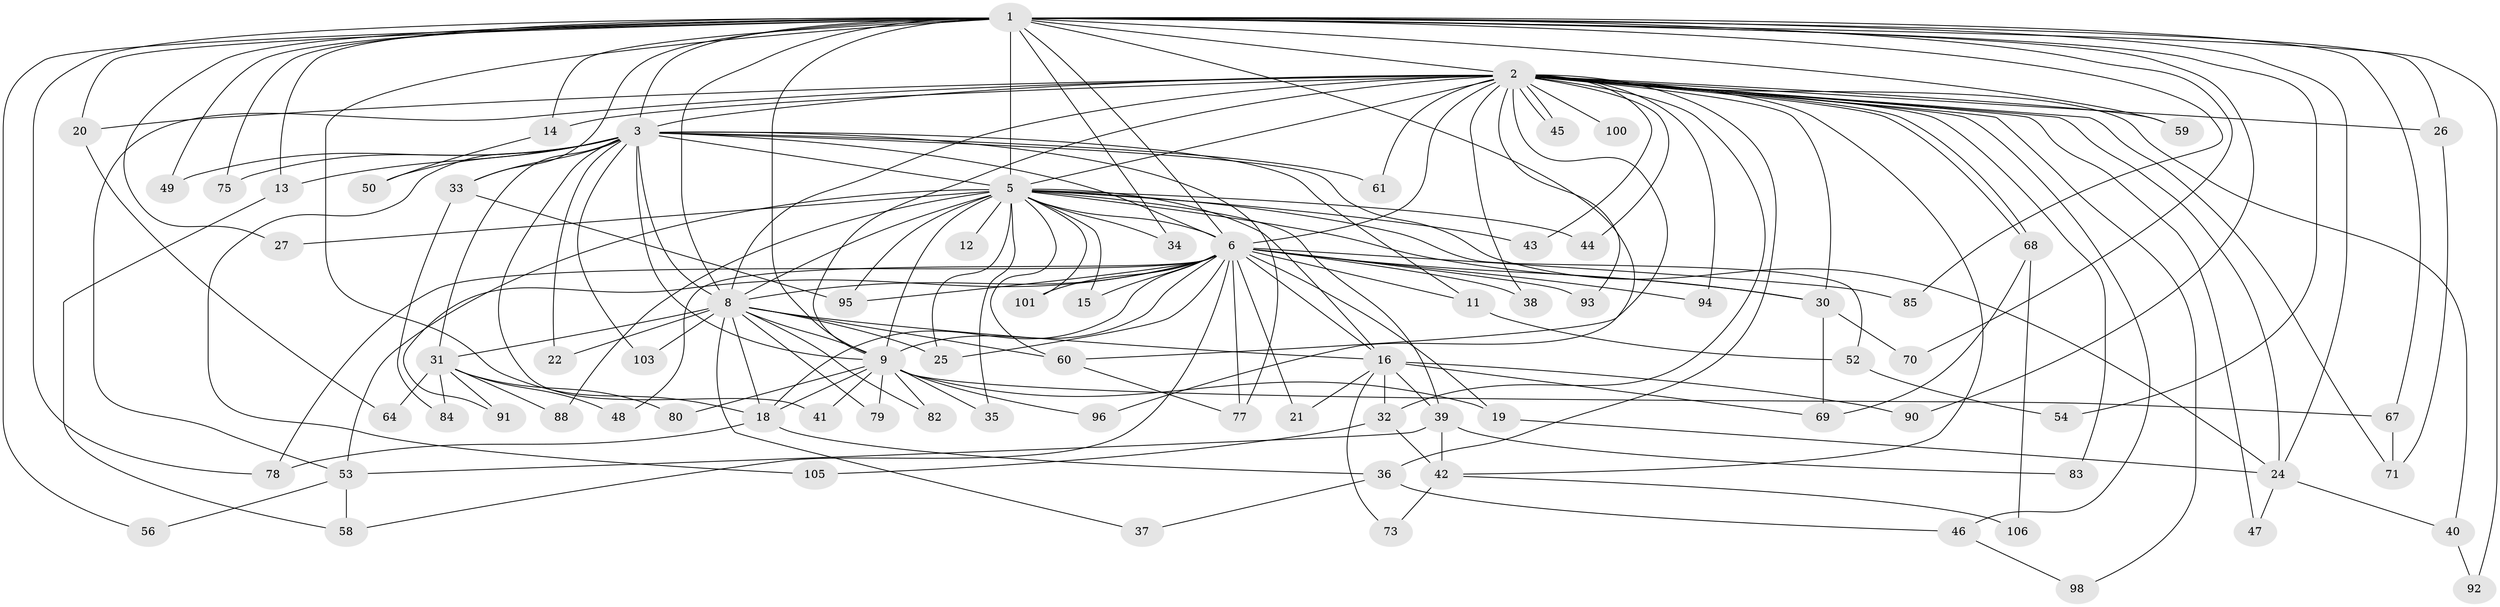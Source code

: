 // original degree distribution, {16: 0.018867924528301886, 30: 0.009433962264150943, 24: 0.009433962264150943, 17: 0.018867924528301886, 20: 0.009433962264150943, 22: 0.009433962264150943, 23: 0.009433962264150943, 18: 0.009433962264150943, 3: 0.2169811320754717, 2: 0.5283018867924528, 9: 0.018867924528301886, 6: 0.03773584905660377, 5: 0.03773584905660377, 4: 0.0660377358490566}
// Generated by graph-tools (version 1.1) at 2025/11/02/27/25 16:11:02]
// undirected, 81 vertices, 183 edges
graph export_dot {
graph [start="1"]
  node [color=gray90,style=filled];
  1 [super="+7"];
  2 [super="+4"];
  3 [super="+23"];
  5 [super="+10"];
  6 [super="+17"];
  8 [super="+28"];
  9 [super="+29"];
  11;
  12;
  13 [super="+72"];
  14;
  15;
  16 [super="+55"];
  18;
  19 [super="+104"];
  20;
  21;
  22;
  24 [super="+63"];
  25 [super="+74"];
  26;
  27;
  30 [super="+66"];
  31 [super="+51"];
  32;
  33;
  34;
  35;
  36;
  37;
  38;
  39 [super="+81"];
  40;
  41;
  42 [super="+86"];
  43;
  44;
  45;
  46;
  47;
  48;
  49;
  50;
  52;
  53 [super="+57"];
  54;
  56;
  58;
  59;
  60 [super="+62"];
  61;
  64 [super="+65"];
  67;
  68;
  69 [super="+76"];
  70;
  71 [super="+89"];
  73;
  75;
  77 [super="+97"];
  78 [super="+99"];
  79 [super="+87"];
  80;
  82;
  83;
  84;
  85;
  88;
  90;
  91;
  92;
  93;
  94;
  95 [super="+102"];
  96;
  98;
  100;
  101;
  103;
  105;
  106;
  1 -- 2 [weight=4];
  1 -- 3 [weight=2];
  1 -- 5 [weight=4];
  1 -- 6 [weight=2];
  1 -- 8 [weight=2];
  1 -- 9 [weight=2];
  1 -- 13;
  1 -- 14;
  1 -- 20;
  1 -- 27;
  1 -- 78;
  1 -- 85;
  1 -- 96;
  1 -- 67;
  1 -- 70;
  1 -- 75;
  1 -- 18;
  1 -- 24;
  1 -- 90;
  1 -- 26;
  1 -- 92;
  1 -- 33;
  1 -- 34;
  1 -- 49;
  1 -- 54;
  1 -- 56;
  1 -- 59;
  2 -- 3 [weight=2];
  2 -- 5 [weight=4];
  2 -- 6 [weight=2];
  2 -- 8 [weight=2];
  2 -- 9 [weight=2];
  2 -- 14;
  2 -- 20;
  2 -- 32;
  2 -- 38;
  2 -- 40;
  2 -- 42;
  2 -- 43;
  2 -- 45;
  2 -- 45;
  2 -- 46;
  2 -- 53;
  2 -- 59;
  2 -- 61;
  2 -- 68;
  2 -- 68;
  2 -- 93;
  2 -- 94;
  2 -- 98;
  2 -- 100 [weight=2];
  2 -- 83;
  2 -- 24;
  2 -- 26;
  2 -- 36;
  2 -- 44;
  2 -- 47;
  2 -- 71;
  2 -- 30;
  2 -- 60;
  3 -- 5 [weight=3];
  3 -- 6;
  3 -- 8;
  3 -- 9;
  3 -- 11;
  3 -- 13;
  3 -- 22;
  3 -- 24;
  3 -- 31 [weight=2];
  3 -- 33;
  3 -- 41;
  3 -- 49;
  3 -- 50;
  3 -- 61;
  3 -- 75;
  3 -- 103;
  3 -- 105;
  3 -- 77;
  5 -- 6 [weight=3];
  5 -- 8 [weight=2];
  5 -- 9 [weight=2];
  5 -- 12 [weight=2];
  5 -- 15;
  5 -- 16;
  5 -- 25;
  5 -- 34;
  5 -- 39;
  5 -- 43;
  5 -- 88;
  5 -- 95;
  5 -- 35;
  5 -- 101;
  5 -- 44;
  5 -- 52;
  5 -- 27;
  5 -- 60;
  5 -- 30;
  5 -- 53;
  6 -- 8;
  6 -- 9;
  6 -- 11;
  6 -- 15;
  6 -- 16;
  6 -- 18;
  6 -- 19;
  6 -- 21;
  6 -- 48;
  6 -- 58;
  6 -- 77;
  6 -- 93;
  6 -- 101;
  6 -- 38;
  6 -- 78;
  6 -- 85;
  6 -- 30;
  6 -- 91;
  6 -- 94;
  6 -- 95;
  6 -- 25;
  8 -- 9;
  8 -- 22;
  8 -- 25;
  8 -- 37;
  8 -- 60;
  8 -- 103;
  8 -- 16;
  8 -- 18;
  8 -- 82;
  8 -- 31;
  8 -- 79;
  9 -- 19;
  9 -- 41;
  9 -- 67;
  9 -- 79 [weight=2];
  9 -- 82;
  9 -- 96;
  9 -- 80;
  9 -- 18;
  9 -- 35;
  11 -- 52;
  13 -- 58;
  14 -- 50;
  16 -- 21;
  16 -- 32;
  16 -- 39;
  16 -- 73;
  16 -- 90;
  16 -- 69;
  18 -- 36;
  18 -- 78;
  19 -- 24;
  20 -- 64;
  24 -- 40;
  24 -- 47;
  26 -- 71;
  30 -- 70;
  30 -- 69;
  31 -- 48;
  31 -- 84;
  31 -- 64 [weight=2];
  31 -- 80;
  31 -- 88;
  31 -- 91;
  32 -- 42;
  32 -- 105;
  33 -- 84;
  33 -- 95;
  36 -- 37;
  36 -- 46;
  39 -- 53 [weight=2];
  39 -- 83;
  39 -- 42;
  40 -- 92;
  42 -- 73;
  42 -- 106;
  46 -- 98;
  52 -- 54;
  53 -- 56;
  53 -- 58;
  60 -- 77;
  67 -- 71;
  68 -- 69;
  68 -- 106;
}
